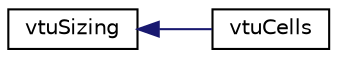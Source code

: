 digraph "Graphical Class Hierarchy"
{
  bgcolor="transparent";
  edge [fontname="Helvetica",fontsize="10",labelfontname="Helvetica",labelfontsize="10"];
  node [fontname="Helvetica",fontsize="10",shape=record];
  rankdir="LR";
  Node1 [label="vtuSizing",height=0.2,width=0.4,color="black",URL="$classFoam_1_1vtk_1_1vtuSizing.html",tooltip="Sizing descriptions and routines for transcribing an OpenFOAM volume mesh into a VTK unstructured gri..."];
  Node1 -> Node2 [dir="back",color="midnightblue",fontsize="10",style="solid",fontname="Helvetica"];
  Node2 [label="vtuCells",height=0.2,width=0.4,color="black",URL="$classFoam_1_1vtk_1_1vtuCells.html",tooltip="A deep-copy description of an OpenFOAM volume mesh in data structures suitable for VTK UnstructuredGr..."];
}

